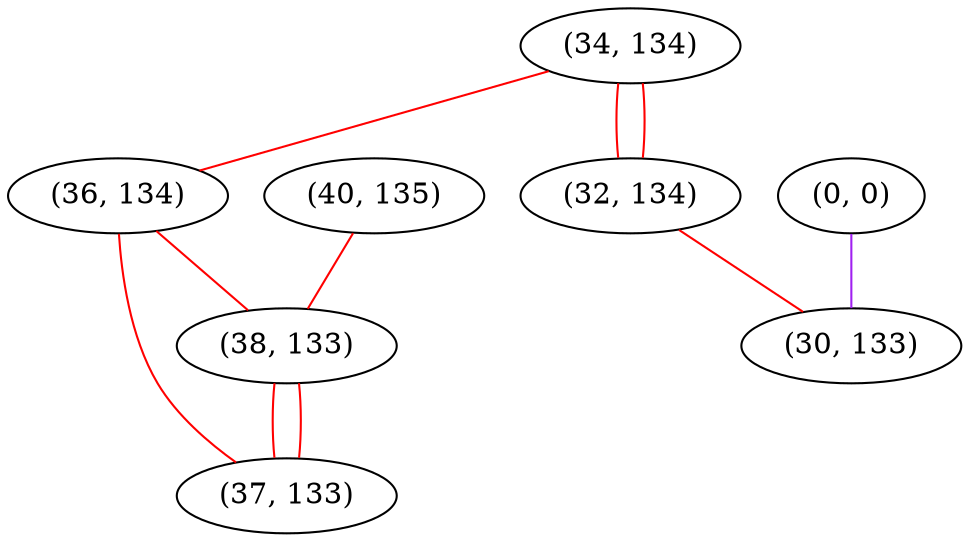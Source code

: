 graph "" {
"(34, 134)";
"(36, 134)";
"(32, 134)";
"(0, 0)";
"(30, 133)";
"(40, 135)";
"(38, 133)";
"(37, 133)";
"(34, 134)" -- "(32, 134)"  [color=red, key=0, weight=1];
"(34, 134)" -- "(32, 134)"  [color=red, key=1, weight=1];
"(34, 134)" -- "(36, 134)"  [color=red, key=0, weight=1];
"(36, 134)" -- "(37, 133)"  [color=red, key=0, weight=1];
"(36, 134)" -- "(38, 133)"  [color=red, key=0, weight=1];
"(32, 134)" -- "(30, 133)"  [color=red, key=0, weight=1];
"(0, 0)" -- "(30, 133)"  [color=purple, key=0, weight=4];
"(40, 135)" -- "(38, 133)"  [color=red, key=0, weight=1];
"(38, 133)" -- "(37, 133)"  [color=red, key=0, weight=1];
"(38, 133)" -- "(37, 133)"  [color=red, key=1, weight=1];
}
